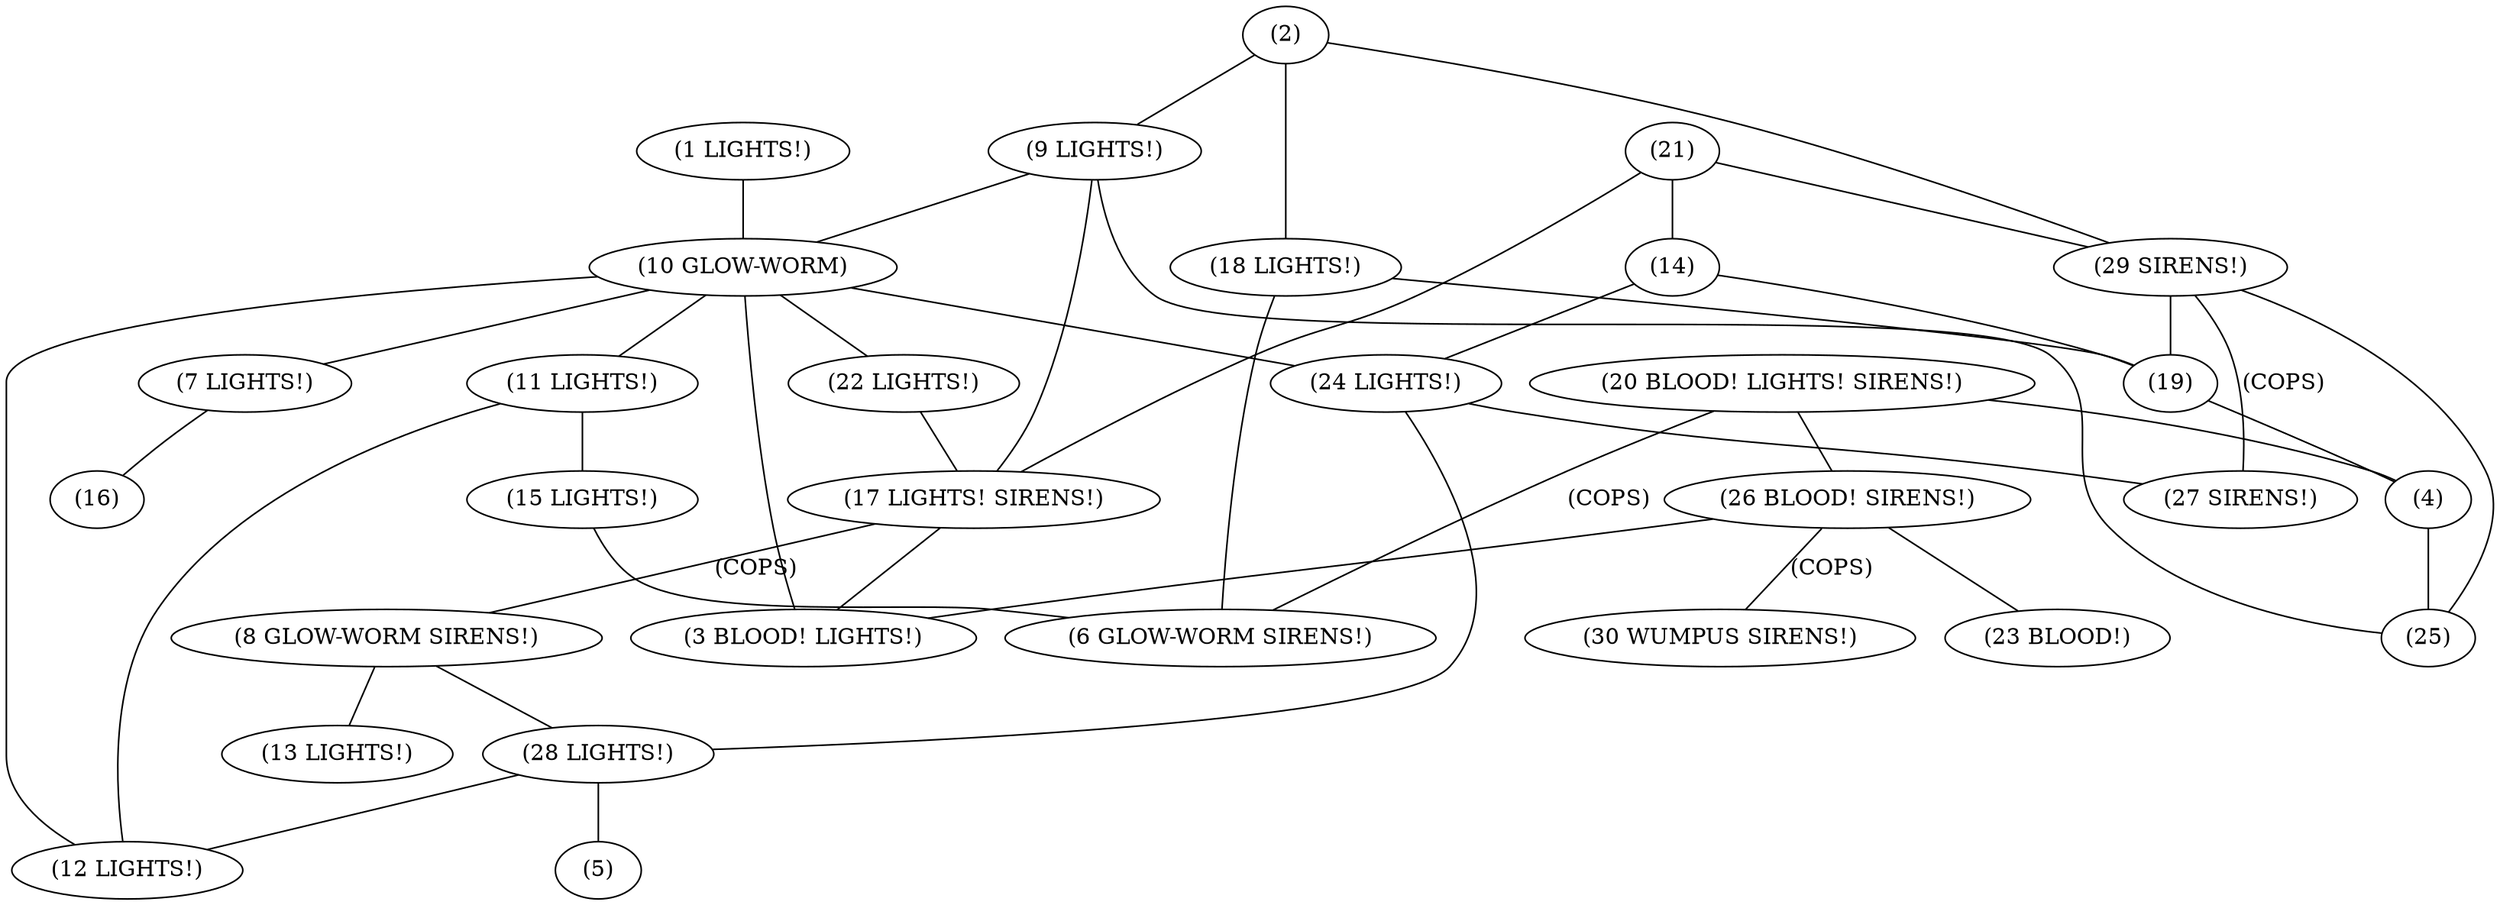 graph{
1[label="(1 LIGHTS!)"];
2[label="(2)"];
3[label="(3 BLOOD! LIGHTS!)"];
4[label="(4)"];
5[label="(5)"];
6[label="(6 GLOW-WORM SIRENS!)"];
7[label="(7 LIGHTS!)"];
8[label="(8 GLOW-WORM SIRENS!)"];
9[label="(9 LIGHTS!)"];
10[label="(10 GLOW-WORM)"];
11[label="(11 LIGHTS!)"];
12[label="(12 LIGHTS!)"];
13[label="(13 LIGHTS!)"];
14[label="(14)"];
15[label="(15 LIGHTS!)"];
16[label="(16)"];
17[label="(17 LIGHTS! SIRENS!)"];
18[label="(18 LIGHTS!)"];
19[label="(19)"];
20[label="(20 BLOOD! LIGHTS! SIRENS!)"];
21[label="(21)"];
22[label="(22 LIGHTS!)"];
23[label="(23 BLOOD!)"];
24[label="(24 LIGHTS!)"];
25[label="(25)"];
26[label="(26 BLOOD! SIRENS!)"];
27[label="(27 SIRENS!)"];
28[label="(28 LIGHTS!)"];
29[label="(29 SIRENS!)"];
30[label="(30 WUMPUS SIRENS!)"];
26--23[label=""];
26--30[label="(COPS)"];
26--3[label=""];
7--16[label=""];
28--5[label=""];
28--12[label=""];
8--13[label=""];
8--28[label=""];
24--28[label=""];
24--27[label=""];
4--25[label=""];
17--3[label=""];
17--8[label="(COPS)"];
22--17[label=""];
19--4[label=""];
20--26[label=""];
20--4[label=""];
20--6[label="(COPS)"];
15--6[label=""];
11--12[label=""];
11--15[label=""];
14--19[label=""];
14--24[label=""];
10--3[label=""];
10--12[label=""];
10--7[label=""];
10--11[label=""];
10--22[label=""];
10--24[label=""];
1--10[label=""];
18--6[label=""];
18--19[label=""];
29--25[label=""];
29--19[label=""];
29--27[label="(COPS)"];
21--17[label=""];
21--14[label=""];
21--29[label=""];
9--10[label=""];
9--25[label=""];
9--17[label=""];
2--29[label=""];
2--18[label=""];
2--9[label=""];}